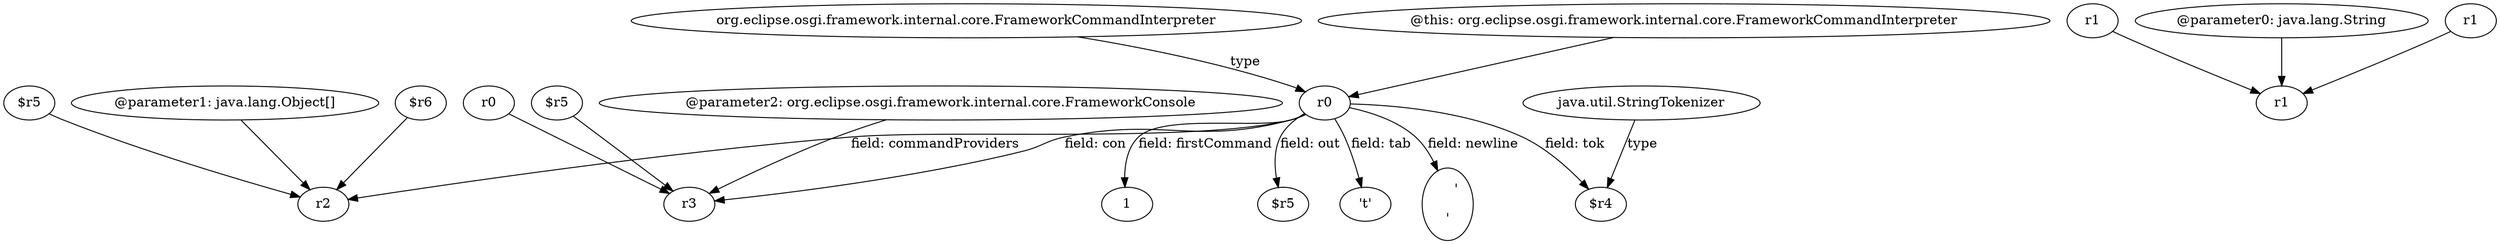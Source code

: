 digraph g {
0[label="r0"]
1[label="r2"]
0->1[label="field: commandProviders"]
2[label="org.eclipse.osgi.framework.internal.core.FrameworkCommandInterpreter"]
2->0[label="type"]
3[label="$r5"]
0->3[label="field: out"]
4[label="r1"]
5[label="r1"]
4->5[label=""]
6[label="$r5"]
6->1[label=""]
7[label="@parameter0: java.lang.String"]
7->5[label=""]
8[label="@parameter1: java.lang.Object[]"]
8->1[label=""]
9[label="r3"]
0->9[label="field: con"]
10[label="@this: org.eclipse.osgi.framework.internal.core.FrameworkCommandInterpreter"]
10->0[label=""]
11[label="r0"]
11->9[label=""]
12[label="$r6"]
12->1[label=""]
13[label="r1"]
13->5[label=""]
14[label="java.util.StringTokenizer"]
15[label="$r4"]
14->15[label="type"]
16[label="$r5"]
16->9[label=""]
17[label="'\t'"]
0->17[label="field: tab"]
18[label="@parameter2: org.eclipse.osgi.framework.internal.core.FrameworkConsole"]
18->9[label=""]
19[label="'\r\n'"]
0->19[label="field: newline"]
20[label="1"]
0->20[label="field: firstCommand"]
0->15[label="field: tok"]
}